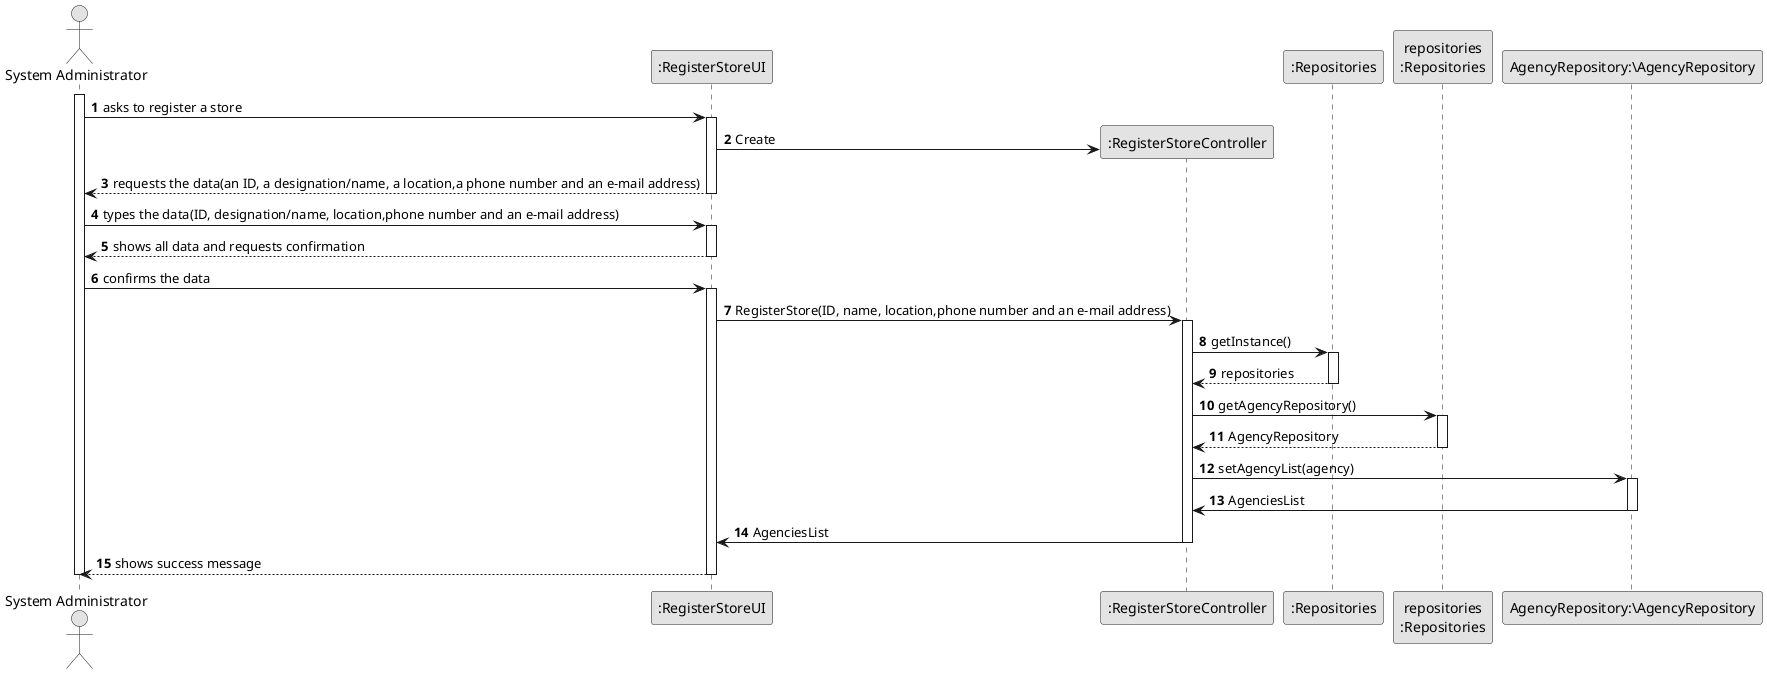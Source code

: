 @startuml
skinparam monochrome true
skinparam packageStyle rectangle
skinparam shadowing false

autonumber

'hide footbox
actor "System Administrator" as ADM
participant ":RegisterStoreUI" as UI
participant ":RegisterStoreController" as CTRL
participant ":Repositories" as RepositorySingleton
participant "repositories\n:Repositories" as PLAT
participant "AgencyRepository:\AgencyRepository" as AgencyRepository


activate ADM

        ADM -> UI : asks to register a store

        activate UI
'            UI --> ADM : requests data (reference, description,  informal \n description, technical description, duration, cost)
            'create CTRL
            UI -> CTRL** : Create

            UI --> ADM :requests the data(an ID, a designation/name, a location,a phone number and an e-mail address)
        deactivate UI

    ADM -> UI : types the data(ID, designation/name, location,phone number and an e-mail address)
    activate UI

        UI --> ADM : shows all data and requests confirmation
    deactivate UI


    ADM -> UI : confirms the data
    activate UI
    UI->CTRL: RegisterStore(ID, name, location,phone number and an e-mail address)
    activate CTRL
    CTRL -> RepositorySingleton : getInstance()
        activate RepositorySingleton

            RepositorySingleton --> CTRL: repositories
            deactivate RepositorySingleton

            CTRL -> PLAT : getAgencyRepository()
            activate PLAT

            PLAT --> CTRL: AgencyRepository
            deactivate PLAT
            CTRL -> AgencyRepository: setAgencyList(agency)
                                    activate AgencyRepository


            AgencyRepository->CTRL: AgenciesList
                deactivate AgencyRepository
    CTRL -> UI : AgenciesList
    deactivate CTRL
        UI --> ADM :  shows success message
    deactivate UI


deactivate ADM

@enduml